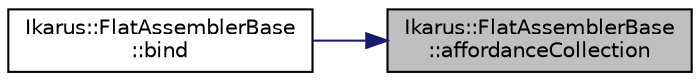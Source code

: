 digraph "Ikarus::FlatAssemblerBase::affordanceCollection"
{
 // LATEX_PDF_SIZE
  edge [fontname="Helvetica",fontsize="10",labelfontname="Helvetica",labelfontsize="10"];
  node [fontname="Helvetica",fontsize="10",shape=record];
  rankdir="RL";
  Node1 [label="Ikarus::FlatAssemblerBase\l::affordanceCollection",height=0.2,width=0.4,color="black", fillcolor="grey75", style="filled", fontcolor="black",tooltip="Returns the affordance."];
  Node1 -> Node2 [dir="back",color="midnightblue",fontsize="10",style="solid",fontname="Helvetica"];
  Node2 [label="Ikarus::FlatAssemblerBase\l::bind",height=0.2,width=0.4,color="black", fillcolor="white", style="filled",URL="$a01240.html#a31f0e6f22fd268a6b1ca813db7cbc132",tooltip="Binds the assembler to a set of finite element requirement and affordance."];
}
